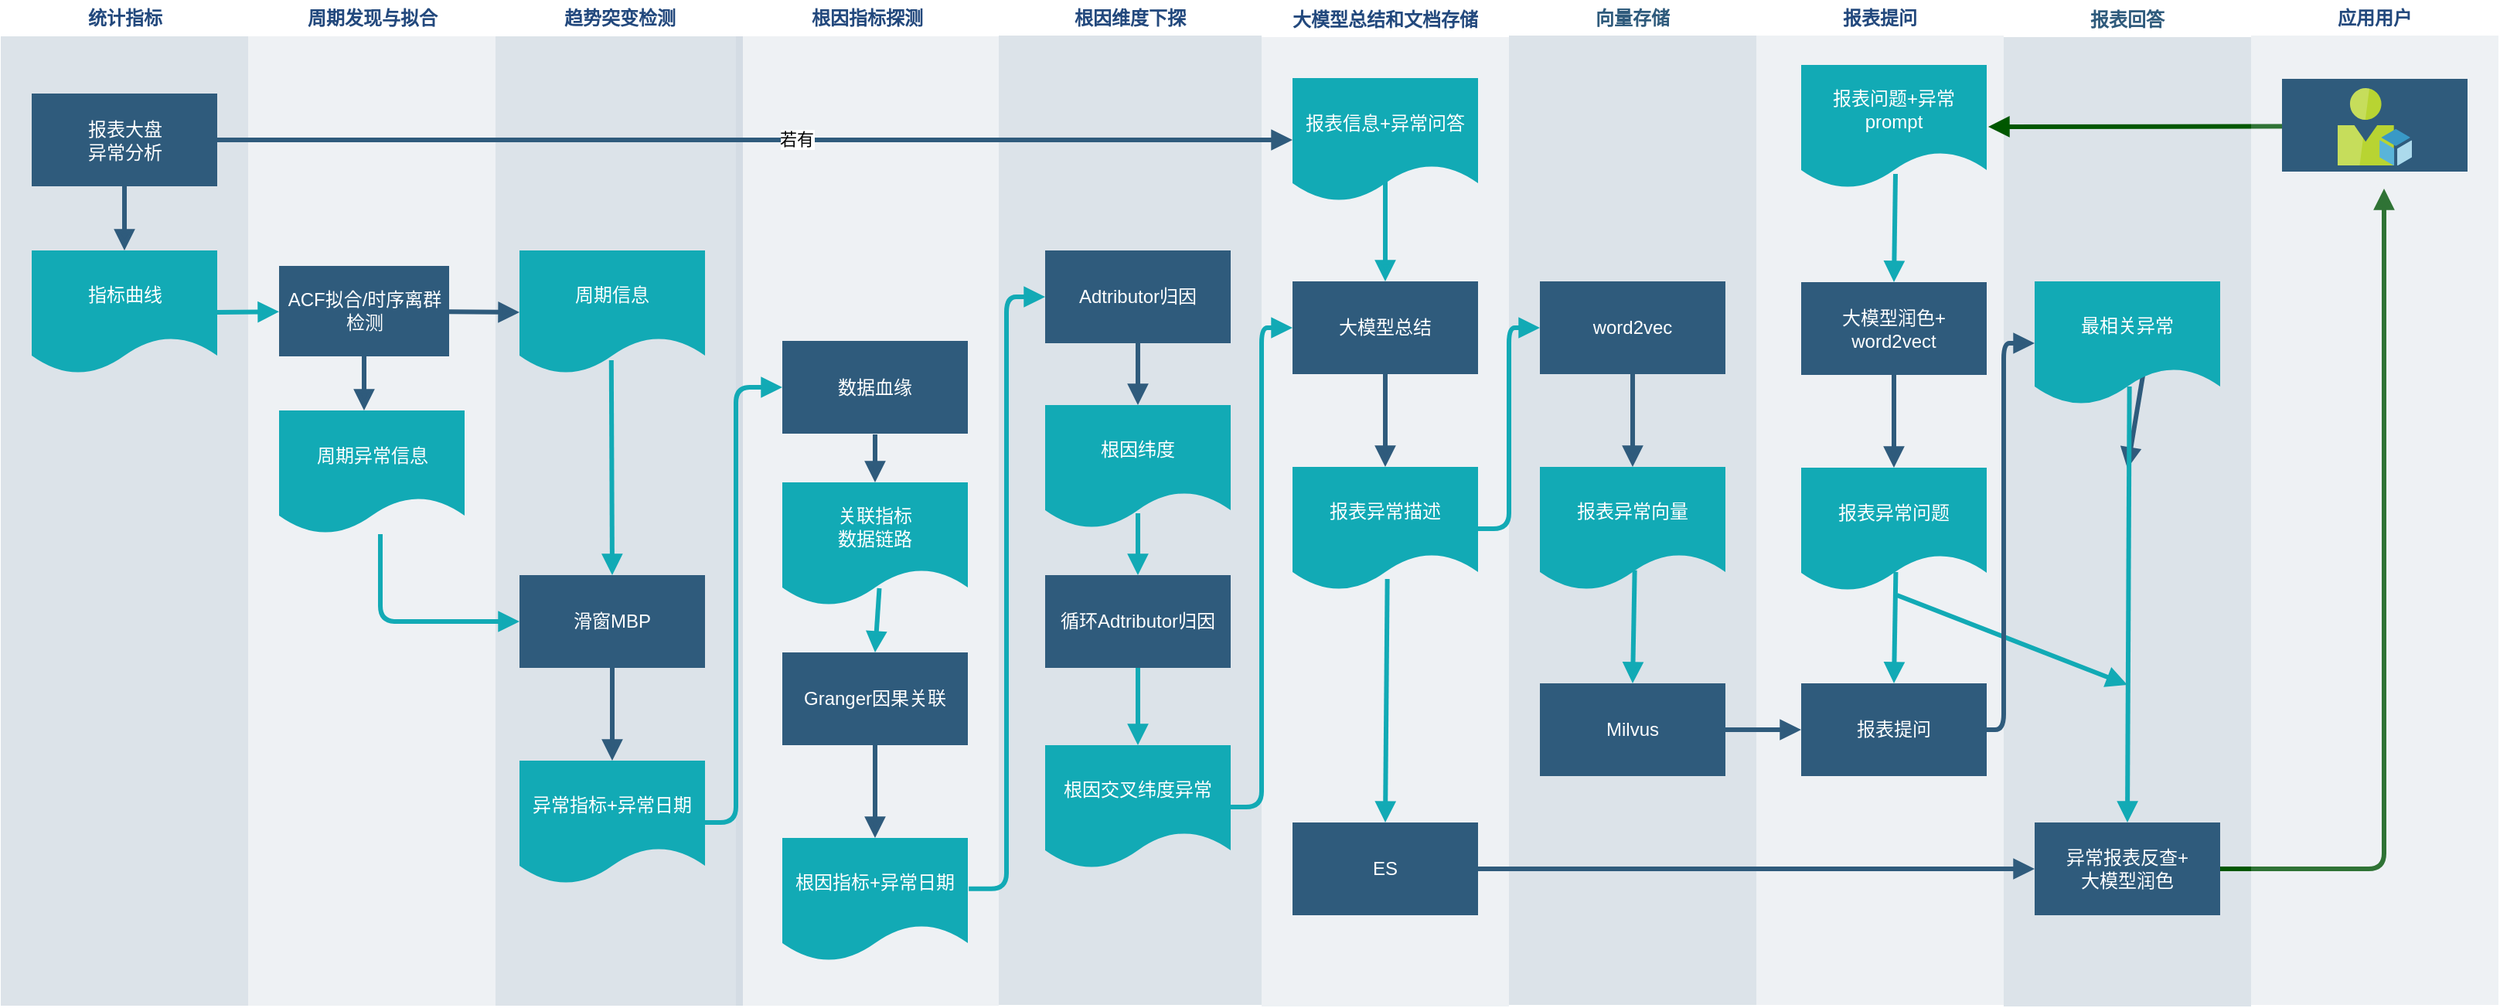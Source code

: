 <mxfile version="24.4.0" type="github">
  <diagram id="07fea595-8f29-1299-0266-81d95cde20df" name="Page-1">
    <mxGraphModel dx="882" dy="822" grid="1" gridSize="10" guides="1" tooltips="1" connect="1" arrows="1" fold="1" page="1" pageScale="1" pageWidth="1169" pageHeight="827" background="#ffffff" math="0" shadow="0">
      <root>
        <mxCell id="0" />
        <mxCell id="1" parent="0" />
        <mxCell id="170" value="&lt;font color=&quot;#23497d&quot;&gt;统计指标&lt;/font&gt;" style="swimlane;whiteSpace=wrap;fillColor=none;swimlaneFillColor=#BAC8D3;fontColor=#2F5B7C;fontFamily=Tahoma;html=1;strokeColor=none;opacity=50;" parent="1" vertex="1">
          <mxGeometry x="24.5" y="88.5" width="160" height="650" as="geometry">
            <mxRectangle x="20" y="20" width="80" height="23" as="alternateBounds" />
          </mxGeometry>
        </mxCell>
        <mxCell id="171" value="报表大盘&lt;div&gt;异常分析&lt;/div&gt;" style="whiteSpace=wrap;shadow=0;fontColor=#FFFFFF;fontFamily=Helvetica;fontStyle=0;html=1;fontSize=12;plain-purple;strokeColor=none;fillColor=#2f5b7c;gradientColor=none;spacing=6;verticalAlign=middle;" parent="170" vertex="1">
          <mxGeometry x="20" y="60" width="120" height="60" as="geometry" />
        </mxCell>
        <mxCell id="kB9sU5k_vF1AV_SdbhMd-239" value="指标曲线" style="shape=document;whiteSpace=wrap;verticalAlign=middle;strokeColor=none;fillColor=#12aab5;shadow=0;fontColor=#FFFFFF;fontFamily=Helvetica;fontStyle=0;html=1;fontSize=12;spacing=6;spacingBottom=22;" vertex="1" parent="170">
          <mxGeometry x="20" y="161.5" width="120" height="80" as="geometry" />
        </mxCell>
        <mxCell id="kB9sU5k_vF1AV_SdbhMd-288" value="" style="strokeColor=#2F5B7C;strokeWidth=3;html=1;endArrow=block;endFill=1;exitX=0.5;exitY=1;exitDx=0;exitDy=0;entryX=0.5;entryY=0;entryDx=0;entryDy=0;" edge="1" parent="170" source="171" target="kB9sU5k_vF1AV_SdbhMd-239">
          <mxGeometry x="300" y="195" width="100" height="100" as="geometry">
            <mxPoint x="150.5" y="211.5" as="sourcePoint" />
            <mxPoint x="190.5" y="211.5" as="targetPoint" />
          </mxGeometry>
        </mxCell>
        <mxCell id="176" value="&lt;font color=&quot;#23497d&quot;&gt;大模型总结和文档存储&lt;/font&gt;" style="swimlane;whiteSpace=wrap;fillColor=none;swimlaneFillColor=#BAC8D3;fontColor=#2F5B7C;fontFamily=Tahoma;html=1;strokeColor=none;opacity=25;" parent="1" vertex="1">
          <mxGeometry x="840" y="89" width="160" height="650" as="geometry">
            <mxRectangle x="20" y="20" width="80" height="23" as="alternateBounds" />
          </mxGeometry>
        </mxCell>
        <mxCell id="kB9sU5k_vF1AV_SdbhMd-253" value="ES" style="whiteSpace=wrap;strokeColor=none;fillColor=#2f5b7c;shadow=0;fontColor=#FFFFFF;fontFamily=Helvetica;fontStyle=0;html=1;fontSize=12;spacing=6;verticalAlign=middle;" vertex="1" parent="176">
          <mxGeometry x="20" y="531" width="120" height="60" as="geometry" />
        </mxCell>
        <mxCell id="198" value="大模型总结" style="whiteSpace=wrap;strokeColor=none;fillColor=#2f5b7c;shadow=0;fontColor=#FFFFFF;fontFamily=Helvetica;fontStyle=0;html=1;fontSize=12;spacing=6;verticalAlign=middle;" parent="176" vertex="1">
          <mxGeometry x="20" y="181" width="120" height="60" as="geometry" />
        </mxCell>
        <mxCell id="177" value="报表信息+异常问答" style="shape=document;whiteSpace=wrap;verticalAlign=middle;strokeColor=none;fillColor=#12aab5;shadow=0;fontColor=#FFFFFF;fontFamily=Helvetica;fontStyle=0;html=1;fontSize=12;spacing=6;spacingBottom=22;" parent="176" vertex="1">
          <mxGeometry x="20" y="49.5" width="120" height="80" as="geometry" />
        </mxCell>
        <mxCell id="kB9sU5k_vF1AV_SdbhMd-259" value="" style="strokeColor=#12AAB5;strokeWidth=3;html=1;endArrow=block;endFill=1;" edge="1" parent="176" target="198">
          <mxGeometry x="124.5" y="89.5" width="100" height="100" as="geometry">
            <mxPoint x="80" y="111" as="sourcePoint" />
            <mxPoint x="226" y="-68" as="targetPoint" />
          </mxGeometry>
        </mxCell>
        <mxCell id="kB9sU5k_vF1AV_SdbhMd-260" value="报表异常描述" style="shape=document;whiteSpace=wrap;verticalAlign=middle;strokeColor=none;fillColor=#12aab5;shadow=0;fontColor=#FFFFFF;fontFamily=Helvetica;fontStyle=0;html=1;fontSize=12;spacing=6;spacingBottom=22;" vertex="1" parent="176">
          <mxGeometry x="20" y="301" width="120" height="80" as="geometry" />
        </mxCell>
        <mxCell id="kB9sU5k_vF1AV_SdbhMd-261" value="" style="strokeColor=#12AAB5;strokeWidth=3;html=1;endArrow=block;endFill=1;exitX=0.511;exitY=0.906;exitDx=0;exitDy=0;entryX=0.5;entryY=0;entryDx=0;entryDy=0;exitPerimeter=0;" edge="1" parent="176" source="kB9sU5k_vF1AV_SdbhMd-260" target="kB9sU5k_vF1AV_SdbhMd-253">
          <mxGeometry x="124.5" y="89.5" width="100" height="100" as="geometry">
            <mxPoint x="-20" y="531" as="sourcePoint" />
            <mxPoint x="36" y="392" as="targetPoint" />
          </mxGeometry>
        </mxCell>
        <mxCell id="200" value="" style="edgeStyle=segmentEdgeStyle;strokeColor=#2F5B7C;strokeWidth=3;html=1;endArrow=block;endFill=1;entryX=0.5;entryY=0;entryDx=0;entryDy=0;" parent="176" source="198" target="kB9sU5k_vF1AV_SdbhMd-260" edge="1">
          <mxGeometry width="100" height="100" relative="1" as="geometry">
            <mxPoint x="174.5" y="569.5" as="sourcePoint" />
            <mxPoint x="274.5" y="469.5" as="targetPoint" />
          </mxGeometry>
        </mxCell>
        <mxCell id="180" value="&lt;font color=&quot;#23497d&quot;&gt;根因维度下探&lt;/font&gt;" style="swimlane;whiteSpace=wrap;fillColor=none;swimlaneFillColor=#BAC8D3;fontColor=#2F5B7C;fontFamily=Tahoma;html=1;strokeColor=none;opacity=50;" parent="1" vertex="1">
          <mxGeometry x="670" y="88" width="170" height="650" as="geometry">
            <mxRectangle x="20" y="20" width="80" height="23" as="alternateBounds" />
          </mxGeometry>
        </mxCell>
        <mxCell id="182" value="Adtributor归因" style="whiteSpace=wrap;strokeColor=none;fillColor=#2f5b7c;shadow=0;fontColor=#FFFFFF;fontFamily=Helvetica;fontStyle=0;html=1;fontSize=12;spacing=6;verticalAlign=middle;" parent="180" vertex="1">
          <mxGeometry x="30" y="162" width="120" height="60" as="geometry" />
        </mxCell>
        <mxCell id="kB9sU5k_vF1AV_SdbhMd-230" value="循环Adtributor归因" style="whiteSpace=wrap;fillColor=#2f5b7c;strokeColor=none;shadow=0;fontColor=#FFFFFF;fontFamily=Helvetica;fontStyle=0;html=1;fontSize=12;spacing=6;verticalAlign=middle;" vertex="1" parent="180">
          <mxGeometry x="30" y="372" width="120" height="60" as="geometry" />
        </mxCell>
        <mxCell id="kB9sU5k_vF1AV_SdbhMd-234" value="根因交叉纬度异常" style="shape=document;whiteSpace=wrap;strokeColor=none;fillColor=#12aab5;shadow=0;fontColor=#FFFFFF;fontFamily=Helvetica;fontStyle=0;html=1;fontSize=12;verticalAlign=middle;spacing=6;spacingBottom=22;" vertex="1" parent="180">
          <mxGeometry x="30" y="482" width="120" height="80" as="geometry" />
        </mxCell>
        <mxCell id="kB9sU5k_vF1AV_SdbhMd-235" value="" style="strokeColor=#12AAB5;strokeWidth=3;html=1;endArrow=block;endFill=1;entryX=0.5;entryY=0;entryDx=0;entryDy=0;exitX=0.5;exitY=1;exitDx=0;exitDy=0;" edge="1" parent="180" source="kB9sU5k_vF1AV_SdbhMd-230" target="kB9sU5k_vF1AV_SdbhMd-234">
          <mxGeometry width="100" height="100" relative="1" as="geometry">
            <mxPoint x="-100" y="435.5" as="sourcePoint" />
            <mxPoint x="-100" y="482.5" as="targetPoint" />
          </mxGeometry>
        </mxCell>
        <mxCell id="kB9sU5k_vF1AV_SdbhMd-246" value="根因纬度" style="shape=document;whiteSpace=wrap;strokeColor=none;fillColor=#12aab5;shadow=0;fontColor=#FFFFFF;fontFamily=Helvetica;fontStyle=0;html=1;fontSize=12;verticalAlign=middle;spacing=6;spacingBottom=22;" vertex="1" parent="180">
          <mxGeometry x="30" y="262" width="120" height="80" as="geometry" />
        </mxCell>
        <mxCell id="kB9sU5k_vF1AV_SdbhMd-257" value="" style="strokeColor=#2F5B7C;strokeWidth=3;html=1;endArrow=block;endFill=1;exitX=0.5;exitY=1;exitDx=0;exitDy=0;entryX=0.5;entryY=0;entryDx=0;entryDy=0;" edge="1" parent="180" source="182" target="kB9sU5k_vF1AV_SdbhMd-246">
          <mxGeometry x="-525.5" y="132" width="100" height="100" as="geometry">
            <mxPoint x="74.44" y="232" as="sourcePoint" />
            <mxPoint x="74.44" y="316.5" as="targetPoint" />
          </mxGeometry>
        </mxCell>
        <mxCell id="kB9sU5k_vF1AV_SdbhMd-265" value="" style="strokeColor=#12AAB5;strokeWidth=3;html=1;endArrow=block;endFill=1;entryX=0.5;entryY=0;entryDx=0;entryDy=0;" edge="1" parent="180" target="kB9sU5k_vF1AV_SdbhMd-230">
          <mxGeometry width="100" height="100" relative="1" as="geometry">
            <mxPoint x="90" y="332" as="sourcePoint" />
            <mxPoint x="-80" y="432.5" as="targetPoint" />
          </mxGeometry>
        </mxCell>
        <mxCell id="183" value="&lt;font color=&quot;#23497d&quot;&gt;周期发现与拟合&lt;/font&gt;" style="swimlane;whiteSpace=wrap;fillColor=none;swimlaneFillColor=#BAC8D3;fontColor=#2F5B7C;fontFamily=Tahoma;html=1;strokeColor=none;opacity=25;" parent="1" vertex="1">
          <mxGeometry x="184.5" y="88.5" width="160" height="650" as="geometry">
            <mxRectangle x="20" y="20" width="80" height="23" as="alternateBounds" />
          </mxGeometry>
        </mxCell>
        <mxCell id="184" value="ACF拟合/时序离群检测" style="whiteSpace=wrap;shadow=0;fontColor=#FFFFFF;fontFamily=Helvetica;fontStyle=0;html=1;fontSize=12;plain-purple;strokeColor=none;fillColor=#2f5b7c;gradientColor=none;spacing=6;verticalAlign=middle;" parent="183" vertex="1">
          <mxGeometry x="20" y="171.5" width="110" height="58.5" as="geometry" />
        </mxCell>
        <mxCell id="185" value="周期异常信息" style="shape=document;whiteSpace=wrap;verticalAlign=middle;strokeColor=none;fillColor=#12aab5;shadow=0;fontColor=#FFFFFF;fontFamily=Helvetica;fontStyle=0;html=1;fontSize=12;spacing=6;spacingBottom=22;" parent="183" vertex="1">
          <mxGeometry x="20" y="265" width="120" height="80" as="geometry" />
        </mxCell>
        <mxCell id="186" value="" style="edgeStyle=segmentEdgeStyle;strokeColor=#2F5B7C;strokeWidth=3;html=1;endArrow=block;endFill=1;" parent="183" source="184" target="185" edge="1">
          <mxGeometry width="100" height="100" relative="1" as="geometry">
            <mxPoint x="-10" y="100" as="sourcePoint" />
            <mxPoint x="90" y="175" as="targetPoint" />
          </mxGeometry>
        </mxCell>
        <mxCell id="187" value="&lt;font color=&quot;#23497d&quot;&gt;趋势突变检测&lt;/font&gt;" style="swimlane;whiteSpace=wrap;fillColor=none;swimlaneFillColor=#BAC8D3;fontColor=#2F5B7C;fontFamily=Tahoma;html=1;strokeColor=none;opacity=50;" parent="1" vertex="1">
          <mxGeometry x="344.5" y="88.5" width="160" height="650" as="geometry">
            <mxRectangle x="20" y="20" width="80" height="23" as="alternateBounds" />
          </mxGeometry>
        </mxCell>
        <mxCell id="190" value="异常指标+异常日期" style="shape=document;whiteSpace=wrap;strokeColor=none;fillColor=#12aab5;shadow=0;fontColor=#FFFFFF;fontFamily=Helvetica;fontStyle=0;html=1;fontSize=12;verticalAlign=middle;spacing=6;spacingBottom=22;" parent="187" vertex="1">
          <mxGeometry x="15.5" y="491.5" width="120" height="80" as="geometry" />
        </mxCell>
        <mxCell id="192" value="" style="strokeColor=#12AAB5;strokeWidth=3;html=1;endArrow=block;endFill=1;exitX=0.495;exitY=0.888;exitDx=0;exitDy=0;exitPerimeter=0;entryX=0.5;entryY=0;entryDx=0;entryDy=0;" parent="187" source="kB9sU5k_vF1AV_SdbhMd-220" target="kB9sU5k_vF1AV_SdbhMd-218" edge="1">
          <mxGeometry width="100" height="100" relative="1" as="geometry">
            <mxPoint x="-90" y="375" as="sourcePoint" />
            <mxPoint x="50" y="490" as="targetPoint" />
          </mxGeometry>
        </mxCell>
        <mxCell id="kB9sU5k_vF1AV_SdbhMd-218" value="滑窗MBP" style="whiteSpace=wrap;strokeColor=none;fillColor=#2f5b7c;shadow=0;fontColor=#FFFFFF;fontFamily=Helvetica;fontStyle=0;html=1;fontSize=12;spacing=6;verticalAlign=middle;" vertex="1" parent="187">
          <mxGeometry x="15.5" y="371.5" width="120" height="60" as="geometry" />
        </mxCell>
        <mxCell id="kB9sU5k_vF1AV_SdbhMd-220" value="周期信息" style="shape=document;whiteSpace=wrap;verticalAlign=middle;strokeColor=none;fillColor=#12aab5;shadow=0;fontColor=#FFFFFF;fontFamily=Helvetica;fontStyle=0;html=1;fontSize=12;spacing=6;spacingBottom=22;" vertex="1" parent="187">
          <mxGeometry x="15.5" y="161.5" width="120" height="80" as="geometry" />
        </mxCell>
        <mxCell id="kB9sU5k_vF1AV_SdbhMd-238" value="" style="strokeColor=#2F5B7C;strokeWidth=3;html=1;endArrow=block;endFill=1;exitX=0.5;exitY=1;exitDx=0;exitDy=0;entryX=0.5;entryY=0;entryDx=0;entryDy=0;" edge="1" parent="187" source="kB9sU5k_vF1AV_SdbhMd-218" target="190">
          <mxGeometry width="100" height="100" relative="1" as="geometry">
            <mxPoint x="84.94" y="441.5" as="sourcePoint" />
            <mxPoint x="85.5" y="491.5" as="targetPoint" />
          </mxGeometry>
        </mxCell>
        <mxCell id="193" value="&lt;font color=&quot;#23497d&quot;&gt;根因指标探测&lt;/font&gt;" style="swimlane;whiteSpace=wrap;fillColor=none;swimlaneFillColor=#BAC8D3;fontColor=#2F5B7C;fontFamily=Tahoma;html=1;strokeColor=none;opacity=25;" parent="1" vertex="1">
          <mxGeometry x="500" y="88.5" width="170" height="650" as="geometry">
            <mxRectangle x="20" y="20" width="80" height="23" as="alternateBounds" />
          </mxGeometry>
        </mxCell>
        <mxCell id="195" value="数据血缘" style="whiteSpace=wrap;strokeColor=none;fillColor=#2f5b7c;shadow=0;fontColor=#FFFFFF;fontFamily=Helvetica;fontStyle=0;html=1;fontSize=12;spacing=6;verticalAlign=middle;" parent="193" vertex="1">
          <mxGeometry x="30" y="220" width="120" height="60" as="geometry" />
        </mxCell>
        <mxCell id="181" value="Granger因果关联" style="whiteSpace=wrap;fillColor=#2f5b7c;strokeColor=none;shadow=0;fontColor=#FFFFFF;fontFamily=Helvetica;fontStyle=0;html=1;fontSize=12;spacing=6;verticalAlign=middle;" parent="193" vertex="1">
          <mxGeometry x="30" y="421.5" width="120" height="60" as="geometry" />
        </mxCell>
        <mxCell id="211" value="" style="strokeColor=#2F5B7C;strokeWidth=3;html=1;endArrow=block;endFill=1;entryX=0.5;entryY=0;entryDx=0;entryDy=0;" parent="193" target="kB9sU5k_vF1AV_SdbhMd-263" edge="1">
          <mxGeometry x="144.5" y="220" width="100" height="100" as="geometry">
            <mxPoint x="90" y="280.5" as="sourcePoint" />
            <mxPoint x="244.5" y="250" as="targetPoint" />
          </mxGeometry>
        </mxCell>
        <mxCell id="kB9sU5k_vF1AV_SdbhMd-226" value="根因指标+异常日期" style="shape=document;whiteSpace=wrap;strokeColor=none;fillColor=#12aab5;shadow=0;fontColor=#FFFFFF;fontFamily=Helvetica;fontStyle=0;html=1;fontSize=12;verticalAlign=middle;spacing=6;spacingBottom=22;" vertex="1" parent="193">
          <mxGeometry x="30" y="541.5" width="120" height="80" as="geometry" />
        </mxCell>
        <mxCell id="kB9sU5k_vF1AV_SdbhMd-262" value="" style="strokeColor=#2F5B7C;strokeWidth=3;html=1;endArrow=block;endFill=1;exitX=0.5;exitY=1;exitDx=0;exitDy=0;entryX=0.5;entryY=0;entryDx=0;entryDy=0;" edge="1" parent="193" source="181" target="kB9sU5k_vF1AV_SdbhMd-226">
          <mxGeometry x="-355.5" y="131.5" width="100" height="100" as="geometry">
            <mxPoint x="100" y="290.5" as="sourcePoint" />
            <mxPoint x="100" y="375" as="targetPoint" />
          </mxGeometry>
        </mxCell>
        <mxCell id="kB9sU5k_vF1AV_SdbhMd-263" value="关联指标&lt;div&gt;数据链路&lt;/div&gt;" style="shape=document;whiteSpace=wrap;verticalAlign=middle;strokeColor=none;fillColor=#12aab5;shadow=0;fontColor=#FFFFFF;fontFamily=Helvetica;fontStyle=0;html=1;fontSize=12;spacing=6;spacingBottom=22;" vertex="1" parent="193">
          <mxGeometry x="30" y="311.5" width="120" height="80" as="geometry" />
        </mxCell>
        <mxCell id="kB9sU5k_vF1AV_SdbhMd-264" value="" style="strokeColor=#12AAB5;strokeWidth=3;html=1;endArrow=block;endFill=1;exitX=0.523;exitY=0.856;exitDx=0;exitDy=0;exitPerimeter=0;entryX=0.5;entryY=0;entryDx=0;entryDy=0;" edge="1" parent="193" source="kB9sU5k_vF1AV_SdbhMd-263" target="181">
          <mxGeometry width="100" height="100" relative="1" as="geometry">
            <mxPoint x="-60.5" y="243" as="sourcePoint" />
            <mxPoint x="-59.5" y="382" as="targetPoint" />
          </mxGeometry>
        </mxCell>
        <mxCell id="196" value="向量存储" style="swimlane;whiteSpace=wrap;fillColor=none;swimlaneFillColor=#BAC8D3;fontColor=#2F5B7C;fontFamily=Tahoma;html=1;strokeColor=none;opacity=50;" parent="1" vertex="1">
          <mxGeometry x="1000" y="88" width="160" height="650" as="geometry">
            <mxRectangle x="20" y="20" width="80" height="23" as="alternateBounds" />
          </mxGeometry>
        </mxCell>
        <mxCell id="kB9sU5k_vF1AV_SdbhMd-276" value="word2vec" style="whiteSpace=wrap;strokeColor=none;fillColor=#2f5b7c;shadow=0;fontColor=#FFFFFF;fontFamily=Helvetica;fontStyle=0;html=1;fontSize=12;spacing=6;verticalAlign=middle;" vertex="1" parent="196">
          <mxGeometry x="20" y="182" width="120" height="60" as="geometry" />
        </mxCell>
        <mxCell id="kB9sU5k_vF1AV_SdbhMd-293" value="报表异常向量" style="shape=document;whiteSpace=wrap;verticalAlign=middle;strokeColor=none;fillColor=#12aab5;shadow=0;fontColor=#FFFFFF;fontFamily=Helvetica;fontStyle=0;html=1;fontSize=12;spacing=6;spacingBottom=22;" vertex="1" parent="196">
          <mxGeometry x="20" y="302" width="120" height="80" as="geometry" />
        </mxCell>
        <mxCell id="kB9sU5k_vF1AV_SdbhMd-295" value="" style="strokeColor=#2F5B7C;strokeWidth=3;html=1;endArrow=block;endFill=1;entryX=0.5;entryY=0;entryDx=0;entryDy=0;exitX=0.5;exitY=1;exitDx=0;exitDy=0;" edge="1" parent="196" source="kB9sU5k_vF1AV_SdbhMd-276" target="kB9sU5k_vF1AV_SdbhMd-293">
          <mxGeometry width="100" height="100" relative="1" as="geometry">
            <mxPoint x="90" y="242" as="sourcePoint" />
            <mxPoint x="-70" y="312" as="targetPoint" />
          </mxGeometry>
        </mxCell>
        <mxCell id="kB9sU5k_vF1AV_SdbhMd-296" value="Milvus" style="whiteSpace=wrap;strokeColor=none;fillColor=#2f5b7c;shadow=0;fontColor=#FFFFFF;fontFamily=Helvetica;fontStyle=0;html=1;fontSize=12;spacing=6;verticalAlign=middle;" vertex="1" parent="196">
          <mxGeometry x="20" y="442" width="120" height="60" as="geometry" />
        </mxCell>
        <mxCell id="kB9sU5k_vF1AV_SdbhMd-297" value="" style="strokeColor=#12AAB5;strokeWidth=3;html=1;endArrow=block;endFill=1;exitX=0.511;exitY=0.836;exitDx=0;exitDy=0;entryX=0.5;entryY=0;entryDx=0;entryDy=0;exitPerimeter=0;" edge="1" parent="196" source="kB9sU5k_vF1AV_SdbhMd-293" target="kB9sU5k_vF1AV_SdbhMd-296">
          <mxGeometry x="-875.5" y="1.5" width="100" height="100" as="geometry">
            <mxPoint x="-69" y="384" as="sourcePoint" />
            <mxPoint x="-70" y="452" as="targetPoint" />
          </mxGeometry>
        </mxCell>
        <mxCell id="205" value="" style="edgeStyle=segmentEdgeStyle;strokeColor=#12AAB5;strokeWidth=3;html=1;endArrow=block;endFill=1;entryX=0;entryY=0.5;entryDx=0;entryDy=0;" parent="1" source="185" target="kB9sU5k_vF1AV_SdbhMd-218" edge="1">
          <mxGeometry x="234.5" y="433.5" width="100" height="100" as="geometry">
            <mxPoint x="384.5" y="818.5" as="sourcePoint" />
            <mxPoint x="300" y="570" as="targetPoint" />
            <Array as="points">
              <mxPoint x="270" y="490" />
            </Array>
          </mxGeometry>
        </mxCell>
        <mxCell id="207" value="" style="strokeColor=#2F5B7C;strokeWidth=3;html=1;endArrow=block;endFill=1;entryX=0;entryY=0.5;entryDx=0;entryDy=0;" parent="1" source="184" target="kB9sU5k_vF1AV_SdbhMd-220" edge="1">
          <mxGeometry x="324.5" y="283.5" width="100" height="100" as="geometry">
            <mxPoint x="454.5" y="298.5" as="sourcePoint" />
            <mxPoint x="450" y="320" as="targetPoint" />
          </mxGeometry>
        </mxCell>
        <mxCell id="208" value="" style="edgeStyle=segmentEdgeStyle;strokeColor=#12AAB5;strokeWidth=3;html=1;endArrow=block;endFill=1;exitX=1;exitY=0.5;exitDx=0;exitDy=0;entryX=0;entryY=0.5;entryDx=0;entryDy=0;" parent="1" source="190" target="195" edge="1">
          <mxGeometry x="484.5" y="178.5" width="100" height="100" as="geometry">
            <mxPoint x="484.5" y="178.556" as="sourcePoint" />
            <mxPoint x="544.5" y="148.5" as="targetPoint" />
            <Array as="points">
              <mxPoint x="500" y="339" />
            </Array>
          </mxGeometry>
        </mxCell>
        <mxCell id="kB9sU5k_vF1AV_SdbhMd-233" value="" style="strokeColor=#12AAB5;strokeWidth=3;html=1;endArrow=block;endFill=1;exitX=1.005;exitY=0.411;exitDx=0;exitDy=0;entryX=0;entryY=0.5;entryDx=0;entryDy=0;exitPerimeter=0;edgeStyle=orthogonalEdgeStyle;" edge="1" parent="1" source="kB9sU5k_vF1AV_SdbhMd-226" target="182">
          <mxGeometry x="484.5" y="178.5" width="100" height="100" as="geometry">
            <mxPoint x="660" y="591" as="sourcePoint" />
            <mxPoint x="700" y="400" as="targetPoint" />
          </mxGeometry>
        </mxCell>
        <mxCell id="kB9sU5k_vF1AV_SdbhMd-237" value="" style="strokeColor=#12AAB5;strokeWidth=3;html=1;endArrow=block;endFill=1;exitX=1;exitY=0.5;exitDx=0;exitDy=0;entryX=0;entryY=0.5;entryDx=0;entryDy=0;edgeStyle=orthogonalEdgeStyle;" edge="1" parent="1" source="kB9sU5k_vF1AV_SdbhMd-234" target="198">
          <mxGeometry x="964.5" y="178.5" width="100" height="100" as="geometry">
            <mxPoint x="975" y="189" as="sourcePoint" />
            <mxPoint x="1075" y="229" as="targetPoint" />
          </mxGeometry>
        </mxCell>
        <mxCell id="kB9sU5k_vF1AV_SdbhMd-274" value="&lt;font color=&quot;#23497d&quot;&gt;报表提问&lt;/font&gt;" style="swimlane;whiteSpace=wrap;fillColor=none;swimlaneFillColor=#BAC8D3;fontColor=#2F5B7C;fontFamily=Tahoma;html=1;strokeColor=none;opacity=25;" vertex="1" parent="1">
          <mxGeometry x="1160" y="88" width="160" height="650" as="geometry">
            <mxRectangle x="20" y="20" width="80" height="23" as="alternateBounds" />
          </mxGeometry>
        </mxCell>
        <mxCell id="kB9sU5k_vF1AV_SdbhMd-280" value="报表问题+异常prompt" style="shape=document;whiteSpace=wrap;verticalAlign=middle;strokeColor=none;fillColor=#12aab5;shadow=0;fontColor=#FFFFFF;fontFamily=Helvetica;fontStyle=0;html=1;fontSize=12;spacing=6;spacingBottom=22;" vertex="1" parent="kB9sU5k_vF1AV_SdbhMd-274">
          <mxGeometry x="29" y="42" width="120" height="80" as="geometry" />
        </mxCell>
        <mxCell id="kB9sU5k_vF1AV_SdbhMd-298" value="大模型润色+&lt;div&gt;word2vect&lt;/div&gt;" style="whiteSpace=wrap;strokeColor=none;fillColor=#2f5b7c;shadow=0;fontColor=#FFFFFF;fontFamily=Helvetica;fontStyle=0;html=1;fontSize=12;spacing=6;verticalAlign=middle;" vertex="1" parent="kB9sU5k_vF1AV_SdbhMd-274">
          <mxGeometry x="29" y="182.5" width="120" height="60" as="geometry" />
        </mxCell>
        <mxCell id="kB9sU5k_vF1AV_SdbhMd-304" value="报表异常问题" style="shape=document;whiteSpace=wrap;verticalAlign=middle;strokeColor=none;fillColor=#12aab5;shadow=0;fontColor=#FFFFFF;fontFamily=Helvetica;fontStyle=0;html=1;fontSize=12;spacing=6;spacingBottom=22;" vertex="1" parent="kB9sU5k_vF1AV_SdbhMd-274">
          <mxGeometry x="29" y="302.5" width="120" height="80" as="geometry" />
        </mxCell>
        <mxCell id="kB9sU5k_vF1AV_SdbhMd-305" value="" style="strokeColor=#2F5B7C;strokeWidth=3;html=1;endArrow=block;endFill=1;entryX=0.5;entryY=0;entryDx=0;entryDy=0;exitX=0.5;exitY=1;exitDx=0;exitDy=0;" edge="1" parent="kB9sU5k_vF1AV_SdbhMd-274" source="kB9sU5k_vF1AV_SdbhMd-298" target="kB9sU5k_vF1AV_SdbhMd-304">
          <mxGeometry width="100" height="100" relative="1" as="geometry">
            <mxPoint x="-60" y="252.5" as="sourcePoint" />
            <mxPoint x="-60" y="312.5" as="targetPoint" />
          </mxGeometry>
        </mxCell>
        <mxCell id="kB9sU5k_vF1AV_SdbhMd-326" value="报表提问" style="whiteSpace=wrap;strokeColor=none;fillColor=#2f5b7c;shadow=0;fontColor=#FFFFFF;fontFamily=Helvetica;fontStyle=0;html=1;fontSize=12;spacing=6;verticalAlign=middle;" vertex="1" parent="kB9sU5k_vF1AV_SdbhMd-274">
          <mxGeometry x="29" y="442" width="120" height="60" as="geometry" />
        </mxCell>
        <mxCell id="kB9sU5k_vF1AV_SdbhMd-308" value="" style="strokeColor=#12AAB5;strokeWidth=3;html=1;endArrow=block;endFill=1;exitX=0.51;exitY=0.844;exitDx=0;exitDy=0;entryX=0.5;entryY=0;entryDx=0;entryDy=0;exitPerimeter=0;" edge="1" parent="kB9sU5k_vF1AV_SdbhMd-274" source="kB9sU5k_vF1AV_SdbhMd-304" target="kB9sU5k_vF1AV_SdbhMd-326">
          <mxGeometry x="-2035.5" y="-86.5" width="100" height="100" as="geometry">
            <mxPoint x="-69" y="379" as="sourcePoint" />
            <mxPoint x="-70" y="452" as="targetPoint" />
          </mxGeometry>
        </mxCell>
        <mxCell id="kB9sU5k_vF1AV_SdbhMd-286" value="" style="strokeColor=#2F5B7C;strokeWidth=3;html=1;endArrow=block;endFill=1;entryX=0;entryY=0.5;entryDx=0;entryDy=0;" edge="1" parent="1" source="171" target="177">
          <mxGeometry x="324.5" y="283.5" width="100" height="100" as="geometry">
            <mxPoint x="170" y="180" as="sourcePoint" />
            <mxPoint x="226" y="180" as="targetPoint" />
          </mxGeometry>
        </mxCell>
        <mxCell id="kB9sU5k_vF1AV_SdbhMd-290" value="若有" style="edgeLabel;html=1;align=center;verticalAlign=middle;resizable=0;points=[];" vertex="1" connectable="0" parent="kB9sU5k_vF1AV_SdbhMd-286">
          <mxGeometry relative="1" as="geometry">
            <mxPoint x="26" y="-1" as="offset" />
          </mxGeometry>
        </mxCell>
        <mxCell id="kB9sU5k_vF1AV_SdbhMd-289" value="" style="strokeColor=#12AAB5;strokeWidth=3;html=1;endArrow=block;endFill=1;exitX=1;exitY=0.5;exitDx=0;exitDy=0;" edge="1" parent="1" source="kB9sU5k_vF1AV_SdbhMd-239" target="184">
          <mxGeometry width="100" height="100" relative="1" as="geometry">
            <mxPoint x="439.5" y="331.5" as="sourcePoint" />
            <mxPoint x="440.5" y="470.5" as="targetPoint" />
          </mxGeometry>
        </mxCell>
        <mxCell id="kB9sU5k_vF1AV_SdbhMd-292" value="" style="strokeColor=#12AAB5;strokeWidth=3;html=1;endArrow=block;endFill=1;exitX=1;exitY=0.5;exitDx=0;exitDy=0;entryX=0;entryY=0.5;entryDx=0;entryDy=0;edgeStyle=orthogonalEdgeStyle;" edge="1" parent="1" source="kB9sU5k_vF1AV_SdbhMd-260" target="kB9sU5k_vF1AV_SdbhMd-276">
          <mxGeometry x="124.5" y="89.5" width="100" height="100" as="geometry">
            <mxPoint x="931" y="472" as="sourcePoint" />
            <mxPoint x="930" y="540" as="targetPoint" />
          </mxGeometry>
        </mxCell>
        <mxCell id="kB9sU5k_vF1AV_SdbhMd-300" value="" style="strokeColor=#12AAB5;strokeWidth=3;html=1;endArrow=block;endFill=1;entryX=0.5;entryY=0;entryDx=0;entryDy=0;" edge="1" parent="1" target="kB9sU5k_vF1AV_SdbhMd-298">
          <mxGeometry x="124.5" y="89.5" width="100" height="100" as="geometry">
            <mxPoint x="1250" y="200.5" as="sourcePoint" />
            <mxPoint x="940" y="280.5" as="targetPoint" />
          </mxGeometry>
        </mxCell>
        <mxCell id="kB9sU5k_vF1AV_SdbhMd-317" value="报表回答" style="swimlane;whiteSpace=wrap;fillColor=none;swimlaneFillColor=#BAC8D3;fontColor=#2F5B7C;fontFamily=Tahoma;html=1;strokeColor=none;opacity=50;" vertex="1" parent="1">
          <mxGeometry x="1320" y="89" width="160" height="650" as="geometry">
            <mxRectangle x="20" y="20" width="80" height="23" as="alternateBounds" />
          </mxGeometry>
        </mxCell>
        <mxCell id="kB9sU5k_vF1AV_SdbhMd-320" value="" style="strokeColor=#2F5B7C;strokeWidth=3;html=1;endArrow=block;endFill=1;entryX=0.5;entryY=0;entryDx=0;entryDy=0;exitX=0.5;exitY=1;exitDx=0;exitDy=0;" edge="1" parent="kB9sU5k_vF1AV_SdbhMd-317" source="kB9sU5k_vF1AV_SdbhMd-318">
          <mxGeometry width="100" height="100" relative="1" as="geometry">
            <mxPoint x="90" y="242" as="sourcePoint" />
            <mxPoint x="80" y="302" as="targetPoint" />
          </mxGeometry>
        </mxCell>
        <mxCell id="kB9sU5k_vF1AV_SdbhMd-322" value="" style="strokeColor=#12AAB5;strokeWidth=3;html=1;endArrow=block;endFill=1;exitX=0.511;exitY=0.836;exitDx=0;exitDy=0;entryX=0.5;entryY=0;entryDx=0;entryDy=0;exitPerimeter=0;" edge="1" parent="kB9sU5k_vF1AV_SdbhMd-317" source="kB9sU5k_vF1AV_SdbhMd-319">
          <mxGeometry x="-875.5" y="1.5" width="100" height="100" as="geometry">
            <mxPoint x="-69" y="384" as="sourcePoint" />
            <mxPoint x="80" y="442" as="targetPoint" />
          </mxGeometry>
        </mxCell>
        <mxCell id="kB9sU5k_vF1AV_SdbhMd-328" value="最相关异常" style="shape=document;whiteSpace=wrap;verticalAlign=middle;strokeColor=none;fillColor=#12aab5;shadow=0;fontColor=#FFFFFF;fontFamily=Helvetica;fontStyle=0;html=1;fontSize=12;spacing=6;spacingBottom=22;" vertex="1" parent="kB9sU5k_vF1AV_SdbhMd-317">
          <mxGeometry x="20" y="181" width="120" height="80" as="geometry" />
        </mxCell>
        <mxCell id="kB9sU5k_vF1AV_SdbhMd-330" value="异常报表反查+&lt;div&gt;大模型润色&lt;/div&gt;" style="whiteSpace=wrap;strokeColor=none;fillColor=#2f5b7c;shadow=0;fontColor=#FFFFFF;fontFamily=Helvetica;fontStyle=0;html=1;fontSize=12;spacing=6;verticalAlign=middle;" vertex="1" parent="kB9sU5k_vF1AV_SdbhMd-317">
          <mxGeometry x="20" y="531" width="120" height="60" as="geometry" />
        </mxCell>
        <mxCell id="kB9sU5k_vF1AV_SdbhMd-332" value="" style="strokeColor=#12AAB5;strokeWidth=3;html=1;endArrow=block;endFill=1;entryX=0.5;entryY=0;entryDx=0;entryDy=0;exitX=0.511;exitY=0.85;exitDx=0;exitDy=0;exitPerimeter=0;" edge="1" parent="kB9sU5k_vF1AV_SdbhMd-317" source="kB9sU5k_vF1AV_SdbhMd-328" target="kB9sU5k_vF1AV_SdbhMd-330">
          <mxGeometry x="-1195.5" y="0.5" width="100" height="100" as="geometry">
            <mxPoint x="-60" y="121.5" as="sourcePoint" />
            <mxPoint x="-61" y="192" as="targetPoint" />
          </mxGeometry>
        </mxCell>
        <mxCell id="kB9sU5k_vF1AV_SdbhMd-327" value="" style="strokeColor=#2F5B7C;strokeWidth=3;html=1;endArrow=block;endFill=1;exitX=1;exitY=0.5;exitDx=0;exitDy=0;" edge="1" parent="1" source="kB9sU5k_vF1AV_SdbhMd-296" target="kB9sU5k_vF1AV_SdbhMd-326">
          <mxGeometry width="100" height="100" relative="1" as="geometry">
            <mxPoint x="1259" y="341" as="sourcePoint" />
            <mxPoint x="1259" y="401" as="targetPoint" />
          </mxGeometry>
        </mxCell>
        <mxCell id="kB9sU5k_vF1AV_SdbhMd-329" value="" style="strokeColor=#2F5B7C;strokeWidth=3;html=1;endArrow=block;endFill=1;entryX=0;entryY=0.5;entryDx=0;entryDy=0;exitX=1;exitY=0.5;exitDx=0;exitDy=0;edgeStyle=orthogonalEdgeStyle;" edge="1" parent="1" source="kB9sU5k_vF1AV_SdbhMd-326" target="kB9sU5k_vF1AV_SdbhMd-328">
          <mxGeometry width="100" height="100" relative="1" as="geometry">
            <mxPoint x="1259" y="341" as="sourcePoint" />
            <mxPoint x="1259" y="401" as="targetPoint" />
            <Array as="points">
              <mxPoint x="1320" y="560" />
              <mxPoint x="1320" y="310" />
            </Array>
          </mxGeometry>
        </mxCell>
        <mxCell id="kB9sU5k_vF1AV_SdbhMd-333" value="" style="strokeColor=#2F5B7C;strokeWidth=3;html=1;endArrow=block;endFill=1;exitX=1;exitY=0.5;exitDx=0;exitDy=0;entryX=0;entryY=0.5;entryDx=0;entryDy=0;" edge="1" parent="1" source="kB9sU5k_vF1AV_SdbhMd-253" target="kB9sU5k_vF1AV_SdbhMd-330">
          <mxGeometry width="100" height="100" relative="1" as="geometry">
            <mxPoint x="1150" y="570" as="sourcePoint" />
            <mxPoint x="1199" y="570" as="targetPoint" />
          </mxGeometry>
        </mxCell>
        <mxCell id="kB9sU5k_vF1AV_SdbhMd-335" value="" style="strokeColor=#005700;strokeWidth=3;html=1;endArrow=block;endFill=1;exitX=-0.019;exitY=0.493;exitDx=0;exitDy=0;exitPerimeter=0;fillColor=#008a00;" edge="1" parent="1" source="kB9sU5k_vF1AV_SdbhMd-284">
          <mxGeometry x="-1195.5" y="0.5" width="100" height="100" as="geometry">
            <mxPoint x="1421" y="348" as="sourcePoint" />
            <mxPoint x="1310" y="170" as="targetPoint" />
          </mxGeometry>
        </mxCell>
        <mxCell id="kB9sU5k_vF1AV_SdbhMd-336" value="" style="strokeColor=#005700;strokeWidth=3;html=1;endArrow=block;endFill=1;exitX=1;exitY=0.5;exitDx=0;exitDy=0;entryX=0.625;entryY=1.3;entryDx=0;entryDy=0;entryPerimeter=0;edgeStyle=orthogonalEdgeStyle;fillColor=#008a00;" edge="1" parent="1" source="kB9sU5k_vF1AV_SdbhMd-330" target="kB9sU5k_vF1AV_SdbhMd-284">
          <mxGeometry width="100" height="100" relative="1" as="geometry">
            <mxPoint x="990" y="660" as="sourcePoint" />
            <mxPoint x="1350" y="660" as="targetPoint" />
          </mxGeometry>
        </mxCell>
        <mxCell id="kB9sU5k_vF1AV_SdbhMd-356" value="&lt;font color=&quot;#23497d&quot;&gt;应用用户&lt;/font&gt;" style="swimlane;whiteSpace=wrap;fillColor=none;swimlaneFillColor=#BAC8D3;fontColor=#2F5B7C;fontFamily=Tahoma;html=1;strokeColor=none;opacity=25;" vertex="1" parent="1">
          <mxGeometry x="1480" y="88" width="160" height="650" as="geometry">
            <mxRectangle x="20" y="20" width="80" height="23" as="alternateBounds" />
          </mxGeometry>
        </mxCell>
        <mxCell id="kB9sU5k_vF1AV_SdbhMd-361" value="" style="whiteSpace=wrap;strokeColor=none;fillColor=#2f5b7c;shadow=0;fontColor=#FFFFFF;fontFamily=Helvetica;fontStyle=0;html=1;fontSize=12;spacing=6;verticalAlign=middle;" vertex="1" parent="kB9sU5k_vF1AV_SdbhMd-356">
          <mxGeometry x="20" y="51" width="120" height="60" as="geometry" />
        </mxCell>
        <mxCell id="kB9sU5k_vF1AV_SdbhMd-284" value="" style="image;sketch=0;aspect=fixed;html=1;points=[];align=center;fontSize=12;image=img/lib/mscae/User_Resource.svg;" vertex="1" parent="kB9sU5k_vF1AV_SdbhMd-356">
          <mxGeometry x="56" y="57" width="48" height="50" as="geometry" />
        </mxCell>
      </root>
    </mxGraphModel>
  </diagram>
</mxfile>
